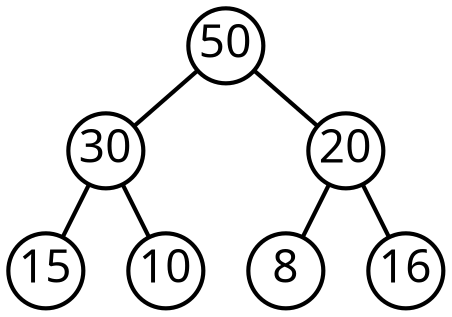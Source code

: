 graph G {
    layout=neato;
    node[shape=circle, fixedsize=true, width=0.5, penwidth=2,
         fontsize=22, fontname="sans"];
    edge [penwidth=2.0];

    A [pos=" 0.0, 0.7!", label="50"];
    B [pos="-0.8, 0.0!", label="30"];
    C [pos=" 0.8, 0.0!", label="20"];

    D [pos="-1.2,-0.8!", label="15"];
    E [pos="-0.4,-0.8!", label="10"];

    F [pos=" 0.4,-0.8!", label="8"];
    G [pos=" 1.2,-0.8!", label="16"];

    A -- B -- {D, E};
    A -- C -- {F, G};
}
